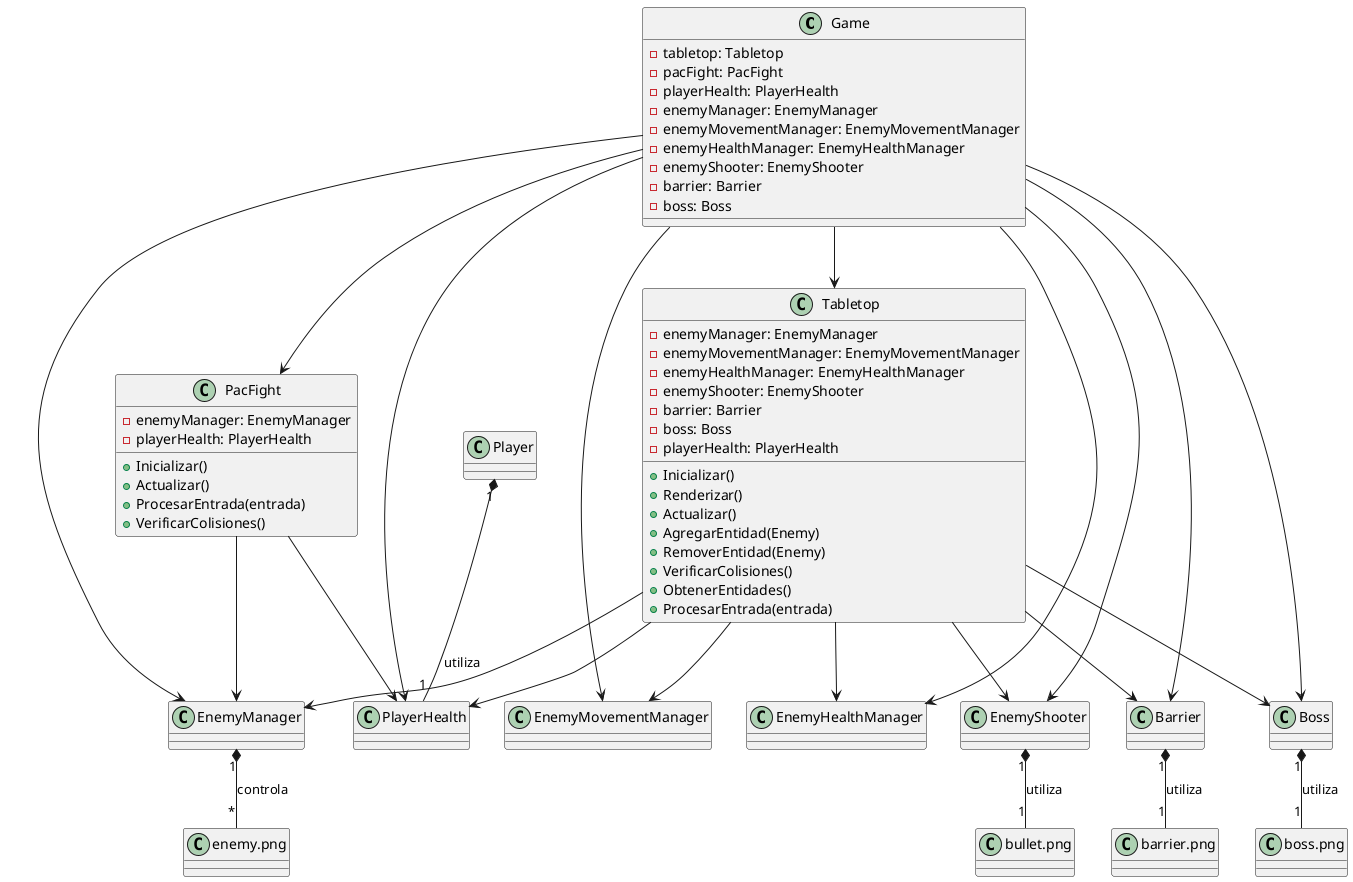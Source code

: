 @startuml SpaceInvaders

' Clases principales
class Game {
    - tabletop: Tabletop
    - pacFight: PacFight
    - playerHealth: PlayerHealth
    - enemyManager: EnemyManager
    - enemyMovementManager: EnemyMovementManager
    - enemyHealthManager: EnemyHealthManager
    - enemyShooter: EnemyShooter
    - barrier: Barrier
    - boss: Boss
}

class Tabletop {
    - enemyManager: EnemyManager
    - enemyMovementManager: EnemyMovementManager
    - enemyHealthManager: EnemyHealthManager
    - enemyShooter: EnemyShooter
    - barrier: Barrier
    - boss: Boss
    - playerHealth: PlayerHealth
    + Inicializar()
    + Renderizar()
    + Actualizar()
    + AgregarEntidad(Enemy)
    + RemoverEntidad(Enemy)
    + VerificarColisiones()
    + ObtenerEntidades()
    + ProcesarEntrada(entrada)
}

class PacFight {
    - enemyManager: EnemyManager
    - playerHealth: PlayerHealth
    + Inicializar()
    + Actualizar()
    + ProcesarEntrada(entrada)
    + VerificarColisiones()
}

class EnemyManager
class EnemyMovementManager
class EnemyHealthManager
class EnemyShooter
class Barrier
class Boss
class PlayerHealth

class EnemySprite as "enemy.png"
class BossSprite as "boss.png"
class BarrierSprite as "barrier.png"
class BulletSprite as "bullet.png"

' Relaciones
Game --> Tabletop
Game --> PacFight
Game --> PlayerHealth
Game --> EnemyManager
Game --> EnemyMovementManager
Game --> EnemyHealthManager
Game --> EnemyShooter
Game --> Barrier
Game --> Boss

Tabletop --> EnemyManager
Tabletop --> EnemyMovementManager
Tabletop --> EnemyHealthManager
Tabletop --> EnemyShooter
Tabletop --> Barrier
Tabletop --> Boss
Tabletop --> PlayerHealth

PacFight --> EnemyManager
PacFight --> PlayerHealth

Player "1" *-- "1" PlayerHealth : utiliza
EnemyManager "1" *-- "*" EnemySprite : controla
Boss "1" *-- "1" BossSprite : utiliza
Barrier "1" *-- "1" BarrierSprite : utiliza
EnemyShooter "1" *-- "1" BulletSprite : utiliza

@enduml